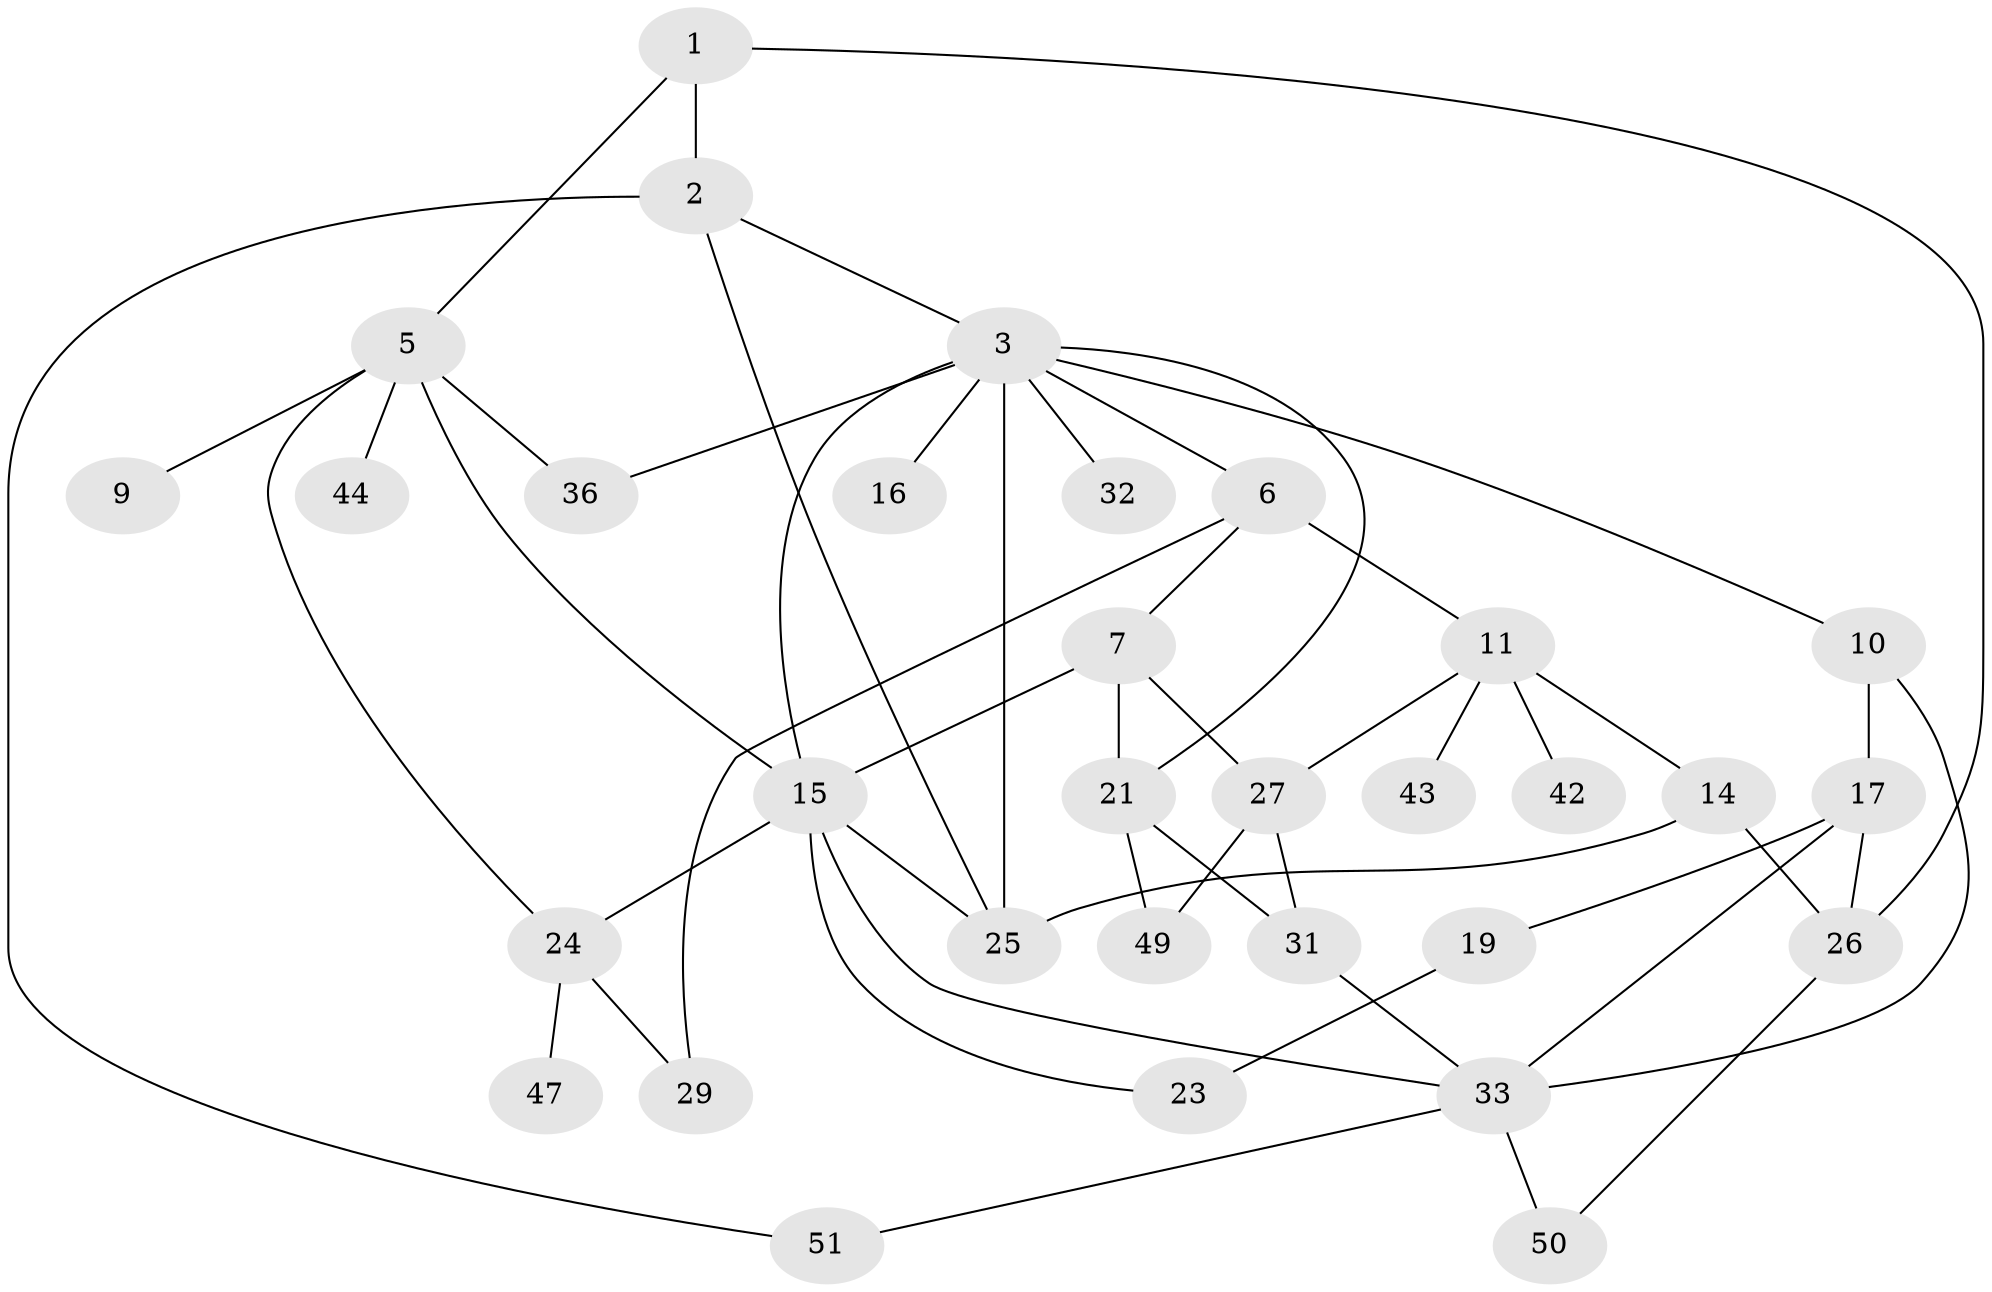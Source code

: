 // original degree distribution, {4: 0.11538461538461539, 5: 0.15384615384615385, 1: 0.25, 6: 0.019230769230769232, 3: 0.25, 2: 0.21153846153846154}
// Generated by graph-tools (version 1.1) at 2025/10/02/27/25 16:10:53]
// undirected, 32 vertices, 51 edges
graph export_dot {
graph [start="1"]
  node [color=gray90,style=filled];
  1 [super="+4"];
  2 [super="+12"];
  3 [super="+8"];
  5 [super="+13"];
  6 [super="+48"];
  7 [super="+22"];
  9;
  10;
  11 [super="+20"];
  14 [super="+41"];
  15 [super="+38"];
  16;
  17 [super="+18"];
  19 [super="+39"];
  21 [super="+28"];
  23 [super="+35"];
  24 [super="+37"];
  25 [super="+40"];
  26 [super="+30"];
  27 [super="+46"];
  29 [super="+45"];
  31;
  32;
  33 [super="+34"];
  36;
  42;
  43;
  44;
  47;
  49;
  50;
  51 [super="+52"];
  1 -- 2;
  1 -- 5;
  1 -- 26;
  2 -- 3;
  2 -- 51;
  2 -- 25;
  3 -- 6;
  3 -- 32;
  3 -- 36;
  3 -- 16;
  3 -- 21;
  3 -- 25;
  3 -- 10;
  3 -- 15;
  5 -- 9;
  5 -- 36;
  5 -- 15;
  5 -- 44;
  5 -- 24;
  6 -- 7;
  6 -- 11;
  6 -- 29;
  7 -- 15;
  7 -- 21 [weight=2];
  7 -- 27;
  10 -- 17;
  10 -- 33;
  11 -- 14;
  11 -- 27;
  11 -- 43;
  11 -- 42;
  14 -- 26;
  14 -- 25;
  15 -- 24;
  15 -- 25;
  15 -- 33;
  15 -- 23;
  17 -- 19;
  17 -- 26;
  17 -- 33;
  19 -- 23;
  21 -- 49;
  21 -- 31;
  24 -- 29;
  24 -- 47;
  26 -- 50;
  27 -- 49;
  27 -- 31;
  31 -- 33;
  33 -- 51;
  33 -- 50;
}
